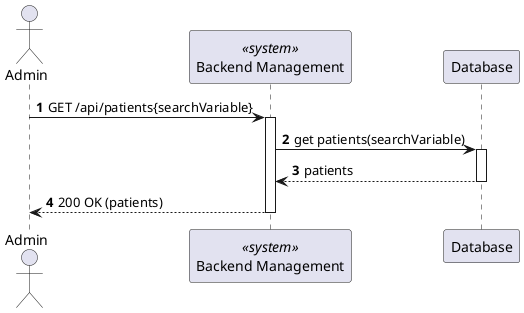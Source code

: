 @startuml PatientProfilesListing(level3-1)

autonumber
actor Admin as "Admin"
participant BE as "Backend Management" <<system>>
participant DB as "Database"


Admin -> BE : GET /api/patients{searchVariable}
activate BE

BE -> DB : get patients(searchVariable)

activate DB 

DB --> BE : patients 

deactivate DB 

BE --> Admin : 200 OK (patients)

deactivate BE

@enduml